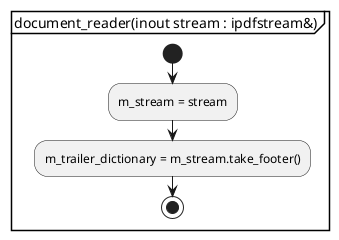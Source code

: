 @startuml document_reader
partition "document_reader(inout stream : ipdfstream&)" {
start
	:m_stream = stream;
	:m_trailer_dictionary = m_stream.take_footer();
stop
}
@enduml

@startuml get_pages
partition "get_pages()" {
start
	:root_dictionary = m_trailer_dictionary.at("Root");
	:page_tree_root = root_dictionary.at("Pages");
	:this_page_tree_parser = page_tree_parser(m_stream, page_tree_root);
	:return this_page_tree_parser.get_pages();
stop
}
@enduml
